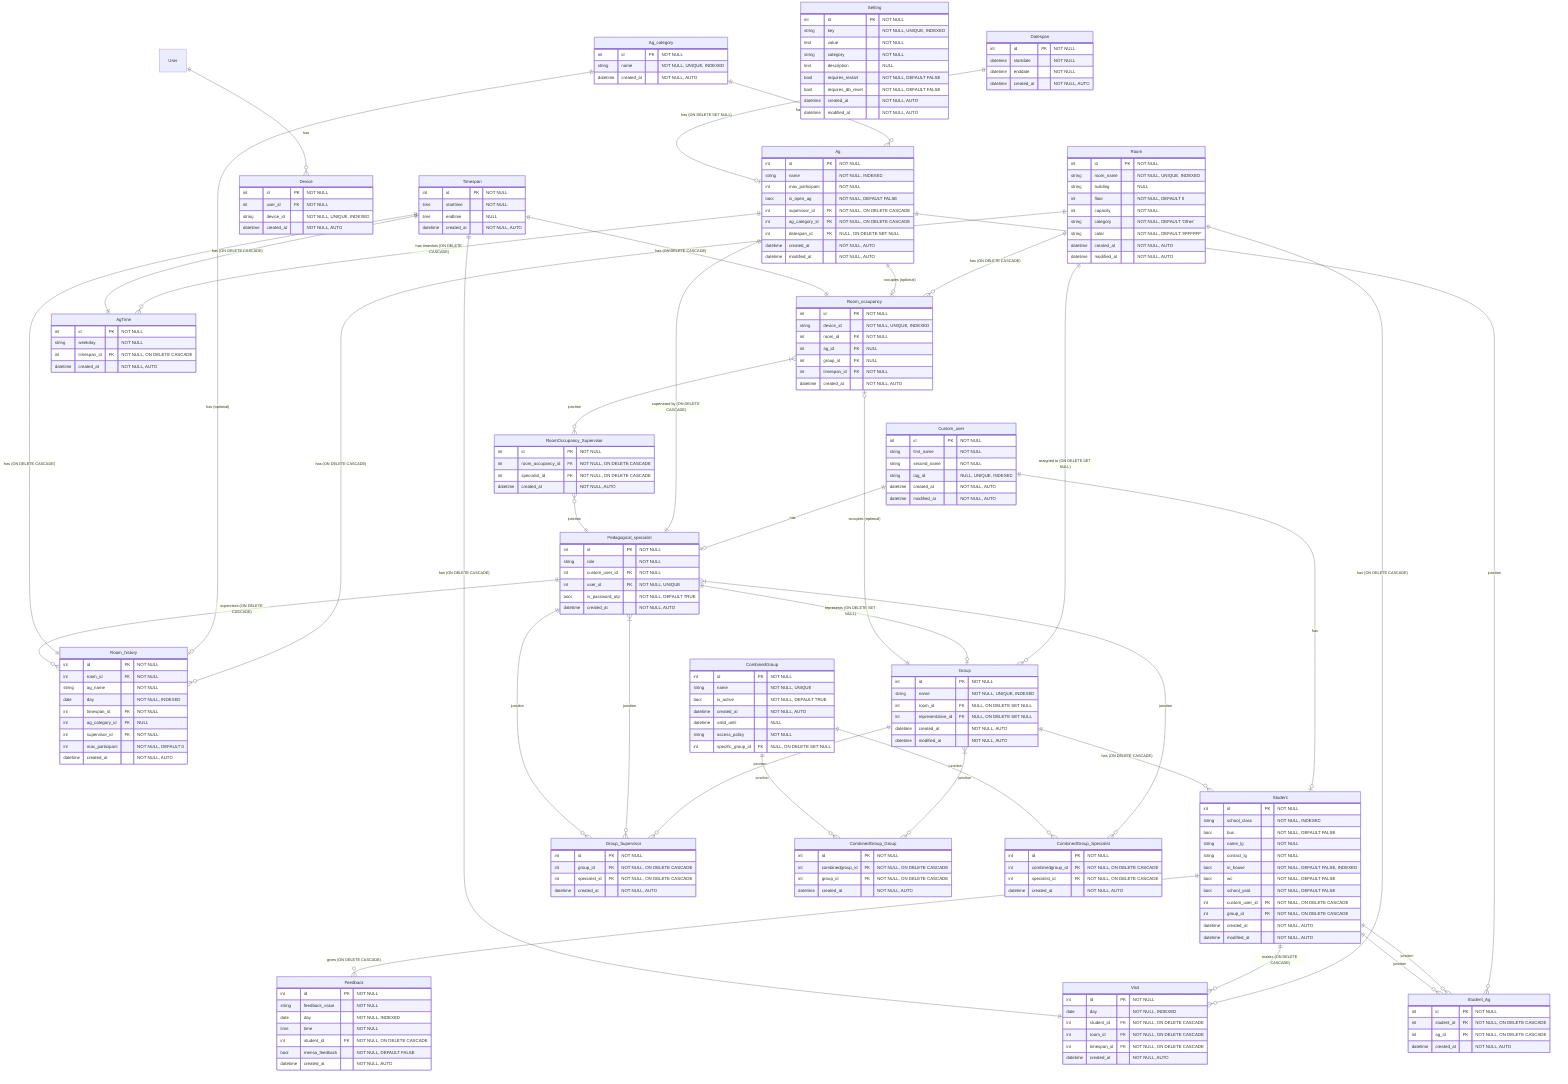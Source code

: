 erDiagram
%% Time-related models
    Timespan {
        int id PK "NOT NULL"
        time starttime "NOT NULL"
        time endtime "NULL"
        datetime created_at "NOT NULL, AUTO"
    }

    Datespan {
        int id PK "NOT NULL"
        datetime startdate "NOT NULL"
        datetime enddate "NOT NULL"
        datetime created_at "NOT NULL, AUTO"
    }

%% User-related models
    Custom_user {
        int id PK "NOT NULL"
        string first_name "NOT NULL"
        string second_name "NOT NULL"
        string tag_id "NULL, UNIQUE, INDEXED"
        datetime created_at "NOT NULL, AUTO"
        datetime modified_at "NOT NULL, AUTO"
    }

    Pedagogical_specialist {
        int id PK "NOT NULL"
        string role "NOT NULL"
        int custom_user_id FK "NOT NULL"
        int user_id FK "NOT NULL, UNIQUE"
        bool is_password_otp "NOT NULL, DEFAULT TRUE"
        datetime created_at "NOT NULL, AUTO"
    }

    Device {
        int id PK "NOT NULL"
        int user_id FK "NOT NULL"
        string device_id "NOT NULL, UNIQUE, INDEXED"
        datetime created_at "NOT NULL, AUTO"
    }

%% Room-related models
    Room {
        int id PK "NOT NULL"
        string room_name "NOT NULL, UNIQUE, INDEXED"
        string building "NULL"
        int floor "NOT NULL, DEFAULT 0"
        int capacity "NOT NULL"
        string category "NOT NULL, DEFAULT 'Other'"
        string color "NOT NULL, DEFAULT '#FFFFFF'"
        datetime created_at "NOT NULL, AUTO"
        datetime modified_at "NOT NULL, AUTO"
    }

    Room_occupancy {
        int id PK "NOT NULL"
        string device_id "NOT NULL, UNIQUE, INDEXED"
        int room_id FK "NOT NULL"
        int ag_id FK "NULL"
        int group_id FK "NULL"
        int timespan_id FK "NOT NULL"
        datetime created_at "NOT NULL, AUTO"
    }

    Room_history {
        int id PK "NOT NULL"
        int room_id FK "NOT NULL"
        string ag_name "NOT NULL"
        date day "NOT NULL, INDEXED"
        int timespan_id FK "NOT NULL"
        int ag_category_id FK "NULL"
        int supervisor_id FK "NOT NULL"
        int max_participant "NOT NULL, DEFAULT 0"
        datetime created_at "NOT NULL, AUTO"
    }

%% Group-related models
    Group {
        int id PK "NOT NULL"
        string name "NOT NULL, UNIQUE, INDEXED"
        int room_id FK "NULL, ON DELETE SET NULL"
        int representative_id FK "NULL, ON DELETE SET NULL"
        datetime created_at "NOT NULL, AUTO"
        datetime modified_at "NOT NULL, AUTO"
    }

    CombinedGroup {
        int id PK "NOT NULL"
        string name "NOT NULL, UNIQUE"
        bool is_active "NOT NULL, DEFAULT TRUE"
        datetime created_at "NOT NULL, AUTO"
        datetime valid_until "NULL"
        string access_policy "NOT NULL"
        int specific_group_id FK "NULL, ON DELETE SET NULL"
    }

%% Activity-related models
    Ag_category {
        int id PK "NOT NULL"
        string name "NOT NULL, UNIQUE, INDEXED"
        datetime created_at "NOT NULL, AUTO"
    }

    Ag {
        int id PK "NOT NULL"
        string name "NOT NULL, INDEXED"
        int max_participant "NOT NULL"
        bool is_open_ag "NOT NULL, DEFAULT FALSE"
        int supervisor_id FK "NOT NULL, ON DELETE CASCADE"
        int ag_category_id FK "NOT NULL, ON DELETE CASCADE"
        int datespan_id FK "NULL, ON DELETE SET NULL"
        datetime created_at "NOT NULL, AUTO"
        datetime modified_at "NOT NULL, AUTO"
    }

    AgTime {
        int id PK "NOT NULL"
        string weekday "NOT NULL"
        int timespan_id FK "NOT NULL, ON DELETE CASCADE"
        datetime created_at "NOT NULL, AUTO"
    }

%% Student-related models
    Student {
        int id PK "NOT NULL"
        string school_class "NOT NULL, INDEXED"
        bool bus "NOT NULL, DEFAULT FALSE"
        string name_lg "NOT NULL"
        string contact_lg "NOT NULL"
        bool in_house "NOT NULL, DEFAULT FALSE, INDEXED"
        bool wc "NOT NULL, DEFAULT FALSE"
        bool school_yard "NOT NULL, DEFAULT FALSE"
        int custom_user_id FK "NOT NULL, ON DELETE CASCADE"
        int group_id FK "NOT NULL, ON DELETE CASCADE"
        datetime created_at "NOT NULL, AUTO"
        datetime modified_at "NOT NULL, AUTO"
    }

    Visit {
        int id PK "NOT NULL"
        date day "NOT NULL, INDEXED"
        int student_id FK "NOT NULL, ON DELETE CASCADE"
        int room_id FK "NOT NULL, ON DELETE CASCADE"
        int timespan_id FK "NOT NULL, ON DELETE CASCADE"
        datetime created_at "NOT NULL, AUTO"
    }

    Feedback {
        int id PK "NOT NULL"
        string feedback_value "NOT NULL"
        date day "NOT NULL, INDEXED"
        time time "NOT NULL"
        int student_id FK "NOT NULL, ON DELETE CASCADE"
        bool mensa_feedback "NOT NULL, DEFAULT FALSE"
        datetime created_at "NOT NULL, AUTO"
    }

%% System-related models
    Setting {
        int id PK "NOT NULL"
        string key "NOT NULL, UNIQUE, INDEXED"
        text value "NOT NULL"
        string category "NOT NULL"
        text description "NULL"
        bool requires_restart "NOT NULL, DEFAULT FALSE"
        bool requires_db_reset "NOT NULL, DEFAULT FALSE"
        datetime created_at "NOT NULL, AUTO"
        datetime modified_at "NOT NULL, AUTO"
    }

%% Junction tables for M2M relationships
    Group_Supervisor {
        int id PK "NOT NULL"
        int group_id FK "NOT NULL, ON DELETE CASCADE"
        int specialist_id FK "NOT NULL, ON DELETE CASCADE"
        datetime created_at "NOT NULL, AUTO"
    }

    Student_Ag {
        int id PK "NOT NULL"
        int student_id FK "NOT NULL, ON DELETE CASCADE"
        int ag_id FK "NOT NULL, ON DELETE CASCADE"
        datetime created_at "NOT NULL, AUTO"
    }

    CombinedGroup_Group {
        int id PK "NOT NULL"
        int combinedgroup_id FK "NOT NULL, ON DELETE CASCADE"
        int group_id FK "NOT NULL, ON DELETE CASCADE"
        datetime created_at "NOT NULL, AUTO"
    }

    CombinedGroup_Specialist {
        int id PK "NOT NULL"
        int combinedgroup_id FK "NOT NULL, ON DELETE CASCADE"
        int specialist_id FK "NOT NULL, ON DELETE CASCADE"
        datetime created_at "NOT NULL, AUTO"
    }

    RoomOccupancy_Supervisor {
        int id PK "NOT NULL"
        int room_occupancy_id FK "NOT NULL, ON DELETE CASCADE"
        int specialist_id FK "NOT NULL, ON DELETE CASCADE"
        datetime created_at "NOT NULL, AUTO"
    }

%% Key Relationships with enhanced information
    Custom_user ||--o| Pedagogical_specialist : "has"
    Custom_user ||--o| Student : "has"
    User ||--o{ Device : "has"

    Group ||--o{ Student : "has (ON DELETE CASCADE)"
    Group ||--o| Room_occupancy : "occupies (optional)"
    Group ||--o{ Group_Supervisor : "junction"
    Group_Supervisor }o--|| Pedagogical_specialist : "junction"
    Group }|--o{ CombinedGroup_Group : "junction"
    CombinedGroup ||--o{ CombinedGroup_Group : "junction"

    Room ||--o{ Group : "assigned to (ON DELETE SET NULL)"
    Room ||--o{ Room_occupancy : "has (ON DELETE CASCADE)"
    Room ||--o{ Room_history : "has (ON DELETE CASCADE)"
    Room ||--o{ Visit : "has (ON DELETE CASCADE)"

    Ag_category ||--o{ Ag : "has (ON DELETE CASCADE)"
    Ag_category ||--o| Room_history : "has (optional)"
    Ag ||--o{ Student_Ag : "junction"
    Student_Ag }o--|| Student : "junction"
    Ag ||--o{ AgTime : "has timeslots (ON DELETE CASCADE)"
    Ag ||--o| Room_occupancy : "occupies (optional)"
    Ag ||--|| Pedagogical_specialist : "supervised by (ON DELETE CASCADE)"

    Student ||--o{ Feedback : "gives (ON DELETE CASCADE)"
    Student ||--o{ Visit : "makes (ON DELETE CASCADE)"
    Student ||--o{ Student_Ag : "junction"

    Timespan ||--|| AgTime : "has (ON DELETE CASCADE)"
    Timespan ||--|| Room_occupancy : "has (ON DELETE CASCADE)"
    Timespan ||--|| Visit : "has (ON DELETE CASCADE)"
    Timespan ||--|| Room_history : "has (ON DELETE CASCADE)"

    Datespan ||--o| Ag : "has (ON DELETE SET NULL)"

    Pedagogical_specialist ||--o| Group : "represents (ON DELETE SET NULL)"
    Pedagogical_specialist }|--o{ Group_Supervisor : "junction"
    Pedagogical_specialist ||--o{ Room_history : "supervises (ON DELETE CASCADE)"
    Pedagogical_specialist }|--o{ CombinedGroup_Specialist : "junction"
    CombinedGroup ||--o{ CombinedGroup_Specialist : "junction"

    Room_occupancy }|--o{ RoomOccupancy_Supervisor : "junction"
    RoomOccupancy_Supervisor }o--|| Pedagogical_specialist : "junction"